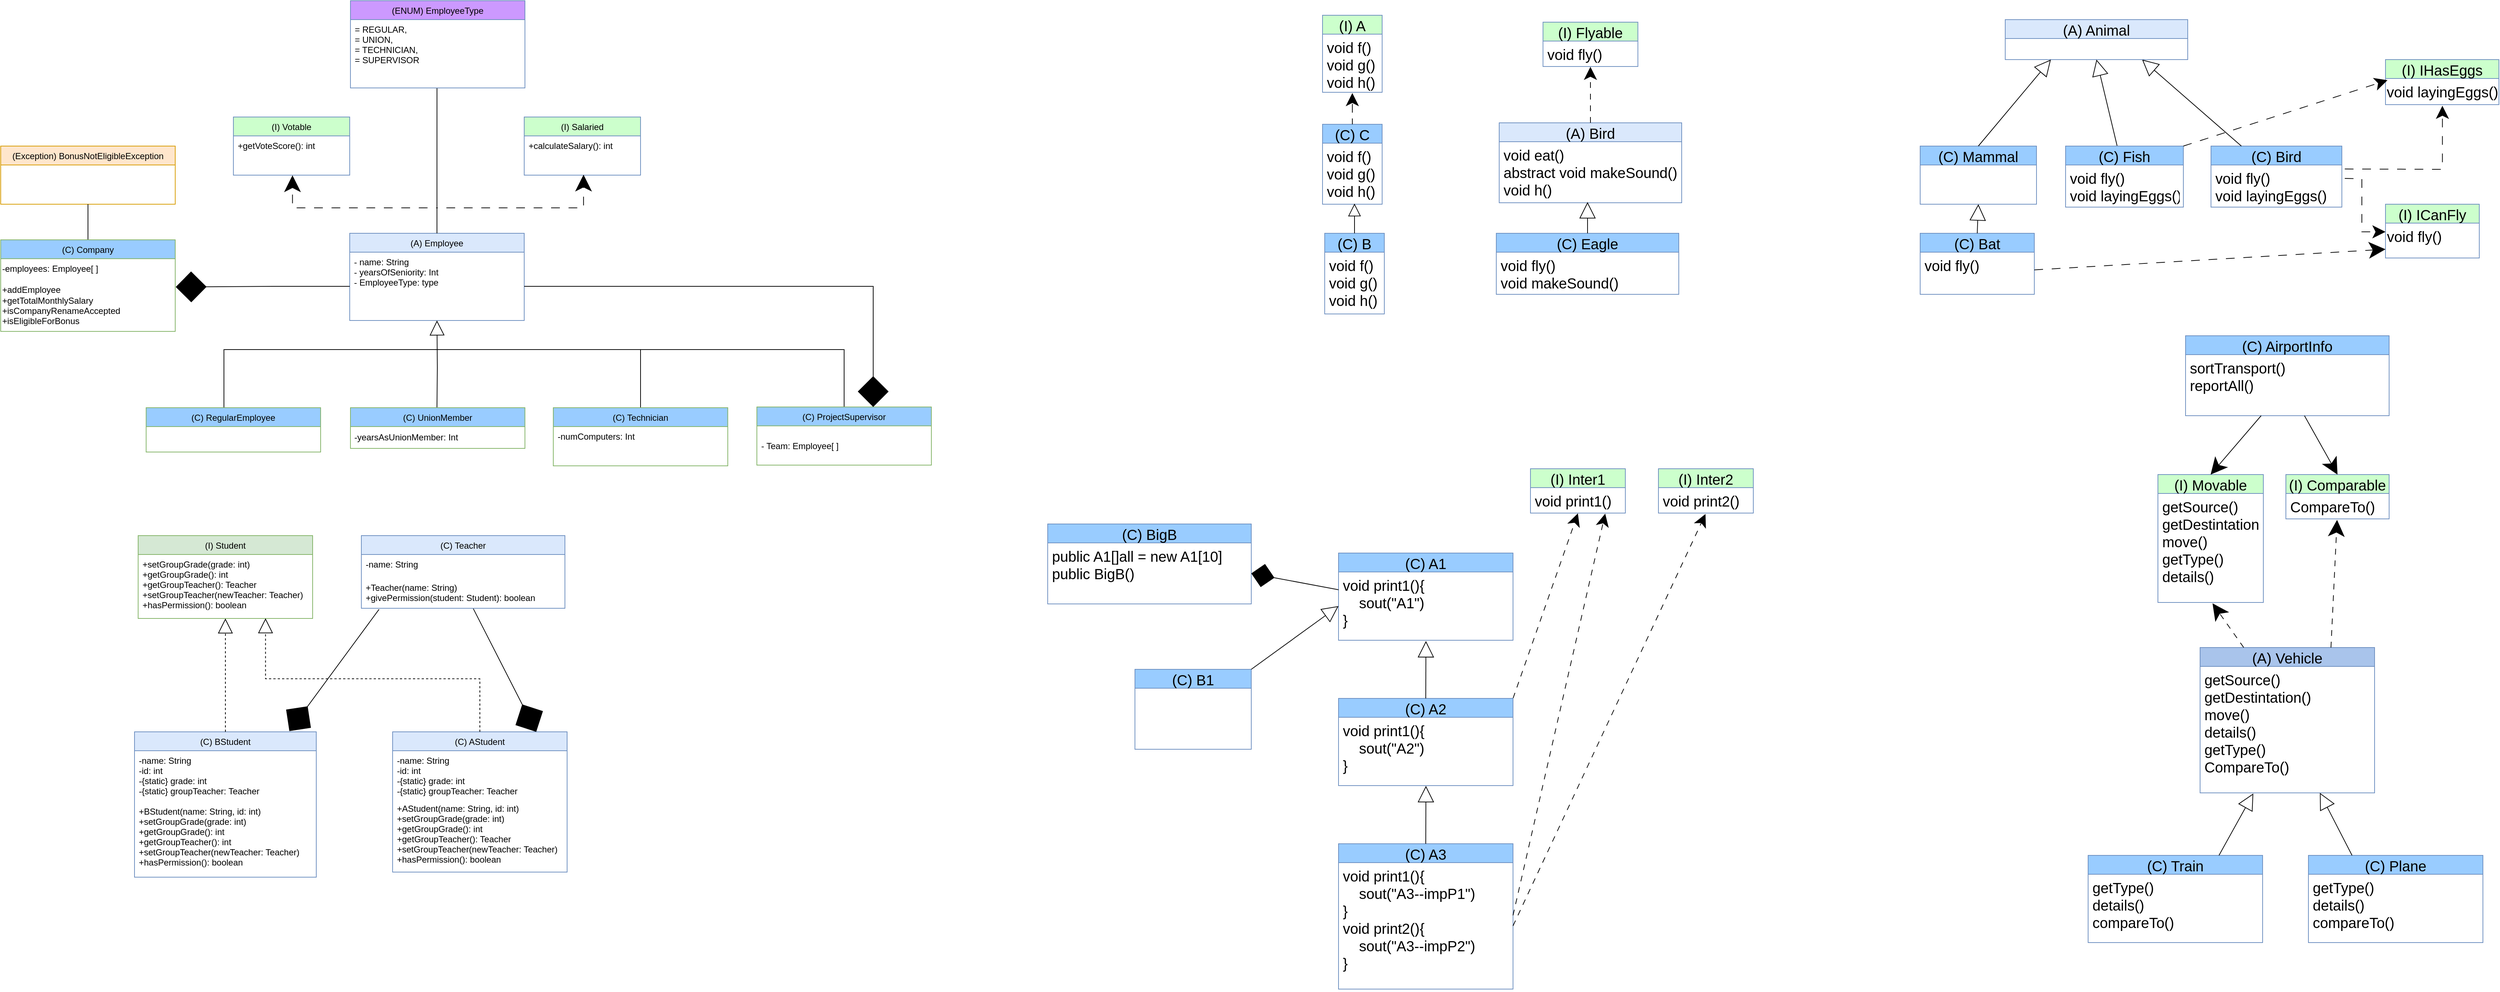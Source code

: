 <mxfile version="26.0.7">
  <diagram name="Page-1" id="h5mNpairQMjndRQDlEjY">
    <mxGraphModel dx="805" dy="883" grid="0" gridSize="10" guides="1" tooltips="1" connect="1" arrows="1" fold="1" page="0" pageScale="1" pageWidth="827" pageHeight="1169" math="0" shadow="0">
      <root>
        <mxCell id="0" />
        <mxCell id="1" parent="0" />
        <mxCell id="LXlQttP3euAjqA6qbs8Q-1" value="(A) Employee" style="swimlane;fontStyle=0;childLayout=stackLayout;horizontal=1;startSize=26;horizontalStack=0;resizeParent=1;resizeParentMax=0;resizeLast=0;collapsible=1;marginBottom=0;fillColor=#dae8fc;strokeColor=#6c8ebf;" parent="1" vertex="1">
          <mxGeometry x="1000" y="120" width="240" height="120" as="geometry">
            <mxRectangle x="230" y="140" width="160" height="26" as="alternateBounds" />
          </mxGeometry>
        </mxCell>
        <mxCell id="LXlQttP3euAjqA6qbs8Q-2" value="- name: String&#xa;- yearsOfSeniority: Int&#xa;- EmployeeType: type" style="text;strokeColor=none;fillColor=none;align=left;verticalAlign=top;spacingLeft=4;spacingRight=4;overflow=hidden;rotatable=0;points=[[0,0.5],[1,0.5]];portConstraint=eastwest;" parent="LXlQttP3euAjqA6qbs8Q-1" vertex="1">
          <mxGeometry y="26" width="240" height="94" as="geometry" />
        </mxCell>
        <mxCell id="LXlQttP3euAjqA6qbs8Q-12" style="edgeStyle=orthogonalEdgeStyle;rounded=0;orthogonalLoop=1;jettySize=auto;html=1;entryX=0.5;entryY=1;entryDx=0;entryDy=0;entryPerimeter=0;endArrow=block;endFill=0;endSize=18;" parent="1" target="LXlQttP3euAjqA6qbs8Q-2" edge="1">
          <mxGeometry relative="1" as="geometry">
            <mxPoint x="1120" y="360" as="sourcePoint" />
          </mxGeometry>
        </mxCell>
        <mxCell id="Eb036PwhEfD1nn25ARw--8" style="edgeStyle=orthogonalEdgeStyle;rounded=0;orthogonalLoop=1;jettySize=auto;html=1;exitX=0.5;exitY=0;exitDx=0;exitDy=0;endArrow=none;startFill=0;" parent="1" edge="1">
          <mxGeometry relative="1" as="geometry">
            <mxPoint x="1120" y="280" as="targetPoint" />
            <mxPoint x="827" y="360" as="sourcePoint" />
            <Array as="points">
              <mxPoint x="827" y="280" />
            </Array>
          </mxGeometry>
        </mxCell>
        <mxCell id="RTc_lFX73izQSRYrJTdz-1" style="edgeStyle=orthogonalEdgeStyle;rounded=0;orthogonalLoop=1;jettySize=auto;html=1;exitX=0.5;exitY=0;exitDx=0;exitDy=0;endArrow=none;startFill=0;" parent="1" source="Eb036PwhEfD1nn25ARw--10" edge="1">
          <mxGeometry relative="1" as="geometry">
            <mxPoint x="1400" y="280" as="targetPoint" />
            <Array as="points">
              <mxPoint x="1680" y="280" />
            </Array>
          </mxGeometry>
        </mxCell>
        <mxCell id="Eb036PwhEfD1nn25ARw--10" value="(C) ProjectSupervisor" style="swimlane;fontStyle=0;childLayout=stackLayout;horizontal=1;startSize=26;horizontalStack=0;resizeParent=1;resizeParentMax=0;resizeLast=0;collapsible=1;marginBottom=0;fillColor=#99CCFF;strokeColor=#82b366;" parent="1" vertex="1">
          <mxGeometry x="1560" y="359" width="240" height="80" as="geometry" />
        </mxCell>
        <mxCell id="Eb036PwhEfD1nn25ARw--11" value="&#xa;- Team: Employee[ ]" style="text;strokeColor=none;fillColor=none;align=left;verticalAlign=top;spacingLeft=4;spacingRight=4;overflow=hidden;rotatable=0;points=[[0,0.5],[1,0.5]];portConstraint=eastwest;" parent="Eb036PwhEfD1nn25ARw--10" vertex="1">
          <mxGeometry y="26" width="240" height="54" as="geometry" />
        </mxCell>
        <mxCell id="uUasVCdfSqrgoqEBHZgv-1" value="(I) Votable" style="swimlane;fontStyle=0;childLayout=stackLayout;horizontal=1;startSize=26;horizontalStack=0;resizeParent=1;resizeParentMax=0;resizeLast=0;collapsible=1;marginBottom=0;fillColor=#CCFFCC;strokeColor=#6c8ebf;" parent="1" vertex="1">
          <mxGeometry x="840" y="-40" width="160" height="80" as="geometry">
            <mxRectangle x="230" y="140" width="160" height="26" as="alternateBounds" />
          </mxGeometry>
        </mxCell>
        <mxCell id="uUasVCdfSqrgoqEBHZgv-2" value="+getVoteScore(): int" style="text;strokeColor=none;fillColor=none;align=left;verticalAlign=top;spacingLeft=4;spacingRight=4;overflow=hidden;rotatable=0;points=[[0,0.5],[1,0.5]];portConstraint=eastwest;" parent="uUasVCdfSqrgoqEBHZgv-1" vertex="1">
          <mxGeometry y="26" width="160" height="54" as="geometry" />
        </mxCell>
        <mxCell id="uUasVCdfSqrgoqEBHZgv-8" value="(C) RegularEmployee" style="swimlane;fontStyle=0;childLayout=stackLayout;horizontal=1;startSize=26;horizontalStack=0;resizeParent=1;resizeParentMax=0;resizeLast=0;collapsible=1;marginBottom=0;fillColor=#99CCFF;strokeColor=#82b366;" parent="1" vertex="1">
          <mxGeometry x="720" y="360" width="240" height="61" as="geometry" />
        </mxCell>
        <mxCell id="uUasVCdfSqrgoqEBHZgv-10" value="(C) UnionMember" style="swimlane;fontStyle=0;childLayout=stackLayout;horizontal=1;startSize=26;horizontalStack=0;resizeParent=1;resizeParentMax=0;resizeLast=0;collapsible=1;marginBottom=0;fillColor=#99CCFF;strokeColor=#82b366;" parent="1" vertex="1">
          <mxGeometry x="1001" y="360" width="240" height="56" as="geometry" />
        </mxCell>
        <mxCell id="uUasVCdfSqrgoqEBHZgv-30" value="&amp;nbsp;-yearsAsUnionMember: Int" style="text;html=1;align=left;verticalAlign=middle;resizable=0;points=[];autosize=1;strokeColor=none;fillColor=none;" parent="uUasVCdfSqrgoqEBHZgv-10" vertex="1">
          <mxGeometry y="26" width="240" height="30" as="geometry" />
        </mxCell>
        <mxCell id="uUasVCdfSqrgoqEBHZgv-26" style="edgeStyle=orthogonalEdgeStyle;rounded=0;orthogonalLoop=1;jettySize=auto;html=1;exitX=0.5;exitY=0;exitDx=0;exitDy=0;endArrow=none;startFill=0;" parent="1" source="uUasVCdfSqrgoqEBHZgv-13" edge="1">
          <mxGeometry relative="1" as="geometry">
            <mxPoint x="1120" y="280" as="targetPoint" />
            <Array as="points">
              <mxPoint x="1400" y="280" />
            </Array>
          </mxGeometry>
        </mxCell>
        <mxCell id="uUasVCdfSqrgoqEBHZgv-13" value="(C) Technician" style="swimlane;fontStyle=0;childLayout=stackLayout;horizontal=1;startSize=26;horizontalStack=0;resizeParent=1;resizeParentMax=0;resizeLast=0;collapsible=1;marginBottom=0;fillColor=#99CCFF;strokeColor=#82b366;" parent="1" vertex="1">
          <mxGeometry x="1280" y="360" width="240" height="80" as="geometry" />
        </mxCell>
        <mxCell id="uUasVCdfSqrgoqEBHZgv-14" value="-numComputers: Int" style="text;strokeColor=none;fillColor=none;align=left;verticalAlign=top;spacingLeft=4;spacingRight=4;overflow=hidden;rotatable=0;points=[[0,0.5],[1,0.5]];portConstraint=eastwest;" parent="uUasVCdfSqrgoqEBHZgv-13" vertex="1">
          <mxGeometry y="26" width="240" height="54" as="geometry" />
        </mxCell>
        <mxCell id="uUasVCdfSqrgoqEBHZgv-18" value="(I) Salaried" style="swimlane;fontStyle=0;childLayout=stackLayout;horizontal=1;startSize=26;horizontalStack=0;resizeParent=1;resizeParentMax=0;resizeLast=0;collapsible=1;marginBottom=0;fillColor=#CCFFCC;strokeColor=#6c8ebf;" parent="1" vertex="1">
          <mxGeometry x="1240" y="-40" width="160" height="80" as="geometry">
            <mxRectangle x="230" y="140" width="160" height="26" as="alternateBounds" />
          </mxGeometry>
        </mxCell>
        <mxCell id="uUasVCdfSqrgoqEBHZgv-19" value="+calculateSalary(): int" style="text;strokeColor=none;fillColor=none;align=left;verticalAlign=top;spacingLeft=4;spacingRight=4;overflow=hidden;rotatable=0;points=[[0,0.5],[1,0.5]];portConstraint=eastwest;labelBackgroundColor=default;" parent="uUasVCdfSqrgoqEBHZgv-18" vertex="1">
          <mxGeometry y="26" width="160" height="54" as="geometry" />
        </mxCell>
        <mxCell id="uUasVCdfSqrgoqEBHZgv-20" value="(Exception) BonusNotEligibleException" style="swimlane;fontStyle=0;childLayout=stackLayout;horizontal=1;startSize=26;horizontalStack=0;resizeParent=1;resizeParentMax=0;resizeLast=0;collapsible=1;marginBottom=0;fillColor=#ffe6cc;strokeColor=#d79b00;" parent="1" vertex="1">
          <mxGeometry x="520" width="240" height="80" as="geometry">
            <mxRectangle x="230" y="140" width="160" height="26" as="alternateBounds" />
          </mxGeometry>
        </mxCell>
        <mxCell id="uUasVCdfSqrgoqEBHZgv-28" style="edgeStyle=orthogonalEdgeStyle;rounded=0;orthogonalLoop=1;jettySize=auto;html=1;entryX=0.508;entryY=1.004;entryDx=0;entryDy=0;entryPerimeter=0;dashed=1;dashPattern=12 12;endArrow=classic;endFill=1;startSize=6;endSize=20;" parent="1" source="LXlQttP3euAjqA6qbs8Q-1" target="uUasVCdfSqrgoqEBHZgv-2" edge="1">
          <mxGeometry relative="1" as="geometry" />
        </mxCell>
        <mxCell id="uUasVCdfSqrgoqEBHZgv-29" style="edgeStyle=orthogonalEdgeStyle;rounded=0;orthogonalLoop=1;jettySize=auto;html=1;entryX=0.51;entryY=0.988;entryDx=0;entryDy=0;entryPerimeter=0;dashed=1;dashPattern=12 12;endArrow=classic;endFill=1;endSize=20;" parent="1" source="LXlQttP3euAjqA6qbs8Q-1" target="uUasVCdfSqrgoqEBHZgv-19" edge="1">
          <mxGeometry relative="1" as="geometry" />
        </mxCell>
        <mxCell id="RTc_lFX73izQSRYrJTdz-9" style="edgeStyle=orthogonalEdgeStyle;rounded=0;orthogonalLoop=1;jettySize=auto;html=1;entryX=0.5;entryY=1;entryDx=0;entryDy=0;endArrow=none;startFill=0;" parent="1" source="uUasVCdfSqrgoqEBHZgv-31" target="uUasVCdfSqrgoqEBHZgv-20" edge="1">
          <mxGeometry relative="1" as="geometry" />
        </mxCell>
        <mxCell id="uUasVCdfSqrgoqEBHZgv-31" value="(C) Company" style="swimlane;fontStyle=0;childLayout=stackLayout;horizontal=1;startSize=26;horizontalStack=0;resizeParent=1;resizeParentMax=0;resizeLast=0;collapsible=1;marginBottom=0;fillColor=#99CCFF;strokeColor=#82b366;" parent="1" vertex="1">
          <mxGeometry x="520" y="129" width="240" height="126" as="geometry" />
        </mxCell>
        <mxCell id="RTc_lFX73izQSRYrJTdz-7" value="&lt;div&gt;-employees: Employee[ ]&lt;/div&gt;&lt;div&gt;&lt;br&gt;&lt;/div&gt;+addEmployee&lt;div&gt;+getTotalMonthlySalary&lt;/div&gt;&lt;div&gt;+isCompanyRenameAccepted&lt;/div&gt;&lt;div&gt;+isEligibleForBonus&lt;/div&gt;" style="text;html=1;align=left;verticalAlign=middle;resizable=0;points=[];autosize=1;strokeColor=none;fillColor=none;" parent="uUasVCdfSqrgoqEBHZgv-31" vertex="1">
          <mxGeometry y="26" width="240" height="100" as="geometry" />
        </mxCell>
        <mxCell id="RTc_lFX73izQSRYrJTdz-8" style="edgeStyle=orthogonalEdgeStyle;rounded=0;orthogonalLoop=1;jettySize=auto;html=1;entryX=0.496;entryY=1;entryDx=0;entryDy=0;entryPerimeter=0;endArrow=none;startFill=0;" parent="1" source="LXlQttP3euAjqA6qbs8Q-1" edge="1">
          <mxGeometry relative="1" as="geometry">
            <mxPoint x="1120.04" y="-80" as="targetPoint" />
          </mxGeometry>
        </mxCell>
        <mxCell id="RTc_lFX73izQSRYrJTdz-11" value="(ENUM) EmployeeType" style="swimlane;fontStyle=0;childLayout=stackLayout;horizontal=1;startSize=26;horizontalStack=0;resizeParent=1;resizeParentMax=0;resizeLast=0;collapsible=1;marginBottom=0;fillColor=#CC99FF;strokeColor=#6c8ebf;" parent="1" vertex="1">
          <mxGeometry x="1001" y="-200" width="240" height="120" as="geometry">
            <mxRectangle x="230" y="140" width="160" height="26" as="alternateBounds" />
          </mxGeometry>
        </mxCell>
        <mxCell id="RTc_lFX73izQSRYrJTdz-12" value="= REGULAR, &#xa;= UNION, &#xa;= TECHNICIAN,&#xa;= SUPERVISOR" style="text;strokeColor=none;fillColor=none;align=left;verticalAlign=top;spacingLeft=4;spacingRight=4;overflow=hidden;rotatable=0;points=[[0,0.5],[1,0.5]];portConstraint=eastwest;" parent="RTc_lFX73izQSRYrJTdz-11" vertex="1">
          <mxGeometry y="26" width="240" height="94" as="geometry" />
        </mxCell>
        <mxCell id="phAX-SJPCVNB1UN9vK63-1" style="edgeStyle=orthogonalEdgeStyle;rounded=0;orthogonalLoop=1;jettySize=auto;html=1;entryX=1.003;entryY=0.389;entryDx=0;entryDy=0;endArrow=diamond;endFill=1;endSize=40;exitX=0;exitY=0.5;exitDx=0;exitDy=0;entryPerimeter=0;" parent="1" source="LXlQttP3euAjqA6qbs8Q-2" target="RTc_lFX73izQSRYrJTdz-7" edge="1">
          <mxGeometry relative="1" as="geometry">
            <mxPoint x="561" y="192.57" as="sourcePoint" />
            <mxPoint x="801" y="192.57" as="targetPoint" />
          </mxGeometry>
        </mxCell>
        <mxCell id="phAX-SJPCVNB1UN9vK63-4" style="edgeStyle=orthogonalEdgeStyle;rounded=0;orthogonalLoop=1;jettySize=auto;html=1;entryX=1;entryY=0.5;entryDx=0;entryDy=0;endArrow=none;endFill=1;strokeWidth=1;endSize=40;startFill=1;startArrow=diamond;startSize=40;" parent="1" edge="1">
          <mxGeometry relative="1" as="geometry">
            <Array as="points">
              <mxPoint x="1720" y="193" />
            </Array>
            <mxPoint x="1720" y="359" as="sourcePoint" />
            <mxPoint x="1240" y="193" as="targetPoint" />
          </mxGeometry>
        </mxCell>
        <mxCell id="phAX-SJPCVNB1UN9vK63-7" value="(I) A" style="swimlane;fontStyle=0;childLayout=stackLayout;horizontal=1;startSize=26;horizontalStack=0;resizeParent=1;resizeParentMax=0;resizeLast=0;collapsible=1;marginBottom=0;fillColor=#CCFFCC;strokeColor=#6c8ebf;fontSize=20;" parent="1" vertex="1">
          <mxGeometry x="2338" y="-180" width="82" height="106" as="geometry">
            <mxRectangle x="230" y="140" width="160" height="26" as="alternateBounds" />
          </mxGeometry>
        </mxCell>
        <mxCell id="phAX-SJPCVNB1UN9vK63-8" value="void f()&#xa;void g()&#xa;void h()" style="text;strokeColor=none;fillColor=none;align=left;verticalAlign=top;spacingLeft=4;spacingRight=4;overflow=hidden;rotatable=0;points=[[0,0.5],[1,0.5]];portConstraint=eastwest;fontSize=20;" parent="phAX-SJPCVNB1UN9vK63-7" vertex="1">
          <mxGeometry y="26" width="82" height="80" as="geometry" />
        </mxCell>
        <mxCell id="phAX-SJPCVNB1UN9vK63-9" value="(C) C" style="swimlane;fontStyle=0;childLayout=stackLayout;horizontal=1;startSize=26;horizontalStack=0;resizeParent=1;resizeParentMax=0;resizeLast=0;collapsible=1;marginBottom=0;fillColor=#99CCFF;strokeColor=#6c8ebf;fontSize=20;" parent="1" vertex="1">
          <mxGeometry x="2338" y="-30" width="82" height="110" as="geometry">
            <mxRectangle x="230" y="140" width="160" height="26" as="alternateBounds" />
          </mxGeometry>
        </mxCell>
        <mxCell id="phAX-SJPCVNB1UN9vK63-10" value="void f()&#xa;void g()&#xa;void h()" style="text;strokeColor=none;fillColor=none;align=left;verticalAlign=top;spacingLeft=4;spacingRight=4;overflow=hidden;rotatable=0;points=[[0,0.5],[1,0.5]];portConstraint=eastwest;fontSize=20;" parent="phAX-SJPCVNB1UN9vK63-9" vertex="1">
          <mxGeometry y="26" width="82" height="84" as="geometry" />
        </mxCell>
        <mxCell id="phAX-SJPCVNB1UN9vK63-11" value="(C) B" style="swimlane;fontStyle=0;childLayout=stackLayout;horizontal=1;startSize=26;horizontalStack=0;resizeParent=1;resizeParentMax=0;resizeLast=0;collapsible=1;marginBottom=0;fillColor=#99CCFF;strokeColor=#6c8ebf;fontSize=20;" parent="1" vertex="1">
          <mxGeometry x="2341" y="120" width="82" height="111" as="geometry">
            <mxRectangle x="230" y="140" width="160" height="26" as="alternateBounds" />
          </mxGeometry>
        </mxCell>
        <mxCell id="phAX-SJPCVNB1UN9vK63-12" value="void f()&#xa;void g()&#xa;void h()" style="text;strokeColor=none;fillColor=none;align=left;verticalAlign=top;spacingLeft=4;spacingRight=4;overflow=hidden;rotatable=0;points=[[0,0.5],[1,0.5]];portConstraint=eastwest;fontSize=20;" parent="phAX-SJPCVNB1UN9vK63-11" vertex="1">
          <mxGeometry y="26" width="82" height="85" as="geometry" />
        </mxCell>
        <mxCell id="phAX-SJPCVNB1UN9vK63-13" style="edgeStyle=orthogonalEdgeStyle;rounded=0;orthogonalLoop=1;jettySize=auto;html=1;entryX=0.5;entryY=1.012;entryDx=0;entryDy=0;entryPerimeter=0;dashed=1;dashPattern=8 8;endSize=15;" parent="1" source="phAX-SJPCVNB1UN9vK63-9" target="phAX-SJPCVNB1UN9vK63-8" edge="1">
          <mxGeometry relative="1" as="geometry" />
        </mxCell>
        <mxCell id="phAX-SJPCVNB1UN9vK63-14" style="edgeStyle=orthogonalEdgeStyle;rounded=0;orthogonalLoop=1;jettySize=auto;html=1;entryX=0.536;entryY=0.989;entryDx=0;entryDy=0;entryPerimeter=0;endArrow=block;endFill=0;endSize=15;" parent="1" source="phAX-SJPCVNB1UN9vK63-11" target="phAX-SJPCVNB1UN9vK63-10" edge="1">
          <mxGeometry relative="1" as="geometry" />
        </mxCell>
        <mxCell id="phAX-SJPCVNB1UN9vK63-16" value="(I) Flyable" style="swimlane;fontStyle=0;childLayout=stackLayout;horizontal=1;startSize=26;horizontalStack=0;resizeParent=1;resizeParentMax=0;resizeLast=0;collapsible=1;marginBottom=0;fillColor=#CCFFCC;strokeColor=#6c8ebf;fontSize=20;" parent="1" vertex="1">
          <mxGeometry x="2641.25" y="-170.5" width="130.5" height="61" as="geometry">
            <mxRectangle x="2661.5" y="-170.5" width="160" height="26" as="alternateBounds" />
          </mxGeometry>
        </mxCell>
        <mxCell id="phAX-SJPCVNB1UN9vK63-17" value="void fly()" style="text;strokeColor=none;fillColor=none;align=left;verticalAlign=top;spacingLeft=4;spacingRight=4;overflow=hidden;rotatable=0;points=[[0,0.5],[1,0.5]];portConstraint=eastwest;fontSize=20;" parent="phAX-SJPCVNB1UN9vK63-16" vertex="1">
          <mxGeometry y="26" width="130.5" height="35" as="geometry" />
        </mxCell>
        <mxCell id="phAX-SJPCVNB1UN9vK63-18" value="(A) Bird" style="swimlane;fontStyle=0;childLayout=stackLayout;horizontal=1;startSize=26;horizontalStack=0;resizeParent=1;resizeParentMax=0;resizeLast=0;collapsible=1;marginBottom=0;fillColor=#dae8fc;strokeColor=#6c8ebf;fontSize=20;" parent="1" vertex="1">
          <mxGeometry x="2581" y="-32" width="251" height="110" as="geometry">
            <mxRectangle x="230" y="140" width="160" height="26" as="alternateBounds" />
          </mxGeometry>
        </mxCell>
        <mxCell id="phAX-SJPCVNB1UN9vK63-19" value="void eat()&#xa;abstract void makeSound() &#xa;void h()" style="text;strokeColor=none;fillColor=none;align=left;verticalAlign=top;spacingLeft=4;spacingRight=4;overflow=hidden;rotatable=0;points=[[0,0.5],[1,0.5]];portConstraint=eastwest;fontSize=20;" parent="phAX-SJPCVNB1UN9vK63-18" vertex="1">
          <mxGeometry y="26" width="251" height="84" as="geometry" />
        </mxCell>
        <mxCell id="phAX-SJPCVNB1UN9vK63-22" style="edgeStyle=orthogonalEdgeStyle;rounded=0;orthogonalLoop=1;jettySize=auto;html=1;entryX=0.5;entryY=1.012;entryDx=0;entryDy=0;entryPerimeter=0;dashed=1;dashPattern=8 8;endSize=15;" parent="1" source="phAX-SJPCVNB1UN9vK63-18" target="phAX-SJPCVNB1UN9vK63-17" edge="1">
          <mxGeometry relative="1" as="geometry" />
        </mxCell>
        <mxCell id="phAX-SJPCVNB1UN9vK63-24" value="(C) Eagle" style="swimlane;fontStyle=0;childLayout=stackLayout;horizontal=1;startSize=26;horizontalStack=0;resizeParent=1;resizeParentMax=0;resizeLast=0;collapsible=1;marginBottom=0;fillColor=#99CCFF;strokeColor=#6c8ebf;fontSize=20;" parent="1" vertex="1">
          <mxGeometry x="2577" y="120" width="251" height="84" as="geometry">
            <mxRectangle x="230" y="140" width="160" height="26" as="alternateBounds" />
          </mxGeometry>
        </mxCell>
        <mxCell id="phAX-SJPCVNB1UN9vK63-25" value="void fly()&#xa;void makeSound() " style="text;strokeColor=none;fillColor=none;align=left;verticalAlign=top;spacingLeft=4;spacingRight=4;overflow=hidden;rotatable=0;points=[[0,0.5],[1,0.5]];portConstraint=eastwest;fontSize=20;fontStyle=0" parent="phAX-SJPCVNB1UN9vK63-24" vertex="1">
          <mxGeometry y="26" width="251" height="58" as="geometry" />
        </mxCell>
        <mxCell id="phAX-SJPCVNB1UN9vK63-26" style="edgeStyle=orthogonalEdgeStyle;rounded=0;orthogonalLoop=1;jettySize=auto;html=1;entryX=0.484;entryY=0.988;entryDx=0;entryDy=0;entryPerimeter=0;endSize=20;endArrow=block;endFill=0;" parent="1" source="phAX-SJPCVNB1UN9vK63-24" target="phAX-SJPCVNB1UN9vK63-19" edge="1">
          <mxGeometry relative="1" as="geometry" />
        </mxCell>
        <mxCell id="phAX-SJPCVNB1UN9vK63-31" style="edgeStyle=orthogonalEdgeStyle;rounded=0;orthogonalLoop=1;jettySize=auto;html=1;entryX=0.502;entryY=1.043;entryDx=0;entryDy=0;dashed=1;dashPattern=12 12;endSize=15;entryPerimeter=0;" parent="1" target="phAX-SJPCVNB1UN9vK63-48" edge="1">
          <mxGeometry relative="1" as="geometry">
            <mxPoint x="3744" y="31.524" as="sourcePoint" />
            <mxPoint x="3618.5" y="-100.58" as="targetPoint" />
          </mxGeometry>
        </mxCell>
        <mxCell id="phAX-SJPCVNB1UN9vK63-32" value="(C) Bird" style="swimlane;fontStyle=0;childLayout=stackLayout;horizontal=1;startSize=26;horizontalStack=0;resizeParent=1;resizeParentMax=0;resizeLast=0;collapsible=1;marginBottom=0;fillColor=#99CCFF;strokeColor=#6c8ebf;fontSize=20;" parent="1" vertex="1">
          <mxGeometry x="3560" width="180" height="84" as="geometry">
            <mxRectangle x="230" y="140" width="160" height="26" as="alternateBounds" />
          </mxGeometry>
        </mxCell>
        <mxCell id="phAX-SJPCVNB1UN9vK63-33" value="void fly()&#xa;void layingEggs() " style="text;strokeColor=none;fillColor=none;align=left;verticalAlign=top;spacingLeft=4;spacingRight=4;overflow=hidden;rotatable=0;points=[[0,0.5],[1,0.5]];portConstraint=eastwest;fontSize=20;fontStyle=0" parent="phAX-SJPCVNB1UN9vK63-32" vertex="1">
          <mxGeometry y="26" width="180" height="58" as="geometry" />
        </mxCell>
        <mxCell id="phAX-SJPCVNB1UN9vK63-34" style="rounded=0;orthogonalLoop=1;jettySize=auto;html=1;endSize=20;endArrow=block;endFill=0;entryX=0.75;entryY=1;entryDx=0;entryDy=0;" parent="1" source="phAX-SJPCVNB1UN9vK63-32" target="phAX-SJPCVNB1UN9vK63-39" edge="1">
          <mxGeometry relative="1" as="geometry">
            <mxPoint x="3400" y="-120" as="targetPoint" />
          </mxGeometry>
        </mxCell>
        <mxCell id="phAX-SJPCVNB1UN9vK63-35" value="(I) IHasEggs" style="swimlane;fontStyle=0;childLayout=stackLayout;horizontal=1;startSize=26;horizontalStack=0;resizeParent=1;resizeParentMax=0;resizeLast=0;collapsible=1;marginBottom=0;fillColor=#CCFFCC;strokeColor=#6c8ebf;fontSize=20;" parent="1" vertex="1">
          <mxGeometry x="3800" y="-119" width="156" height="62" as="geometry">
            <mxRectangle x="2661.5" y="-170.5" width="160" height="26" as="alternateBounds" />
          </mxGeometry>
        </mxCell>
        <mxCell id="phAX-SJPCVNB1UN9vK63-48" value="&lt;font style=&quot;font-size: 20px;&quot;&gt;void layingEggs()&lt;/font&gt;" style="text;html=1;align=center;verticalAlign=middle;resizable=0;points=[];autosize=1;strokeColor=none;fillColor=none;" parent="phAX-SJPCVNB1UN9vK63-35" vertex="1">
          <mxGeometry y="26" width="156" height="36" as="geometry" />
        </mxCell>
        <mxCell id="phAX-SJPCVNB1UN9vK63-36" value="(I) ICanFly" style="swimlane;fontStyle=0;childLayout=stackLayout;horizontal=1;startSize=26;horizontalStack=0;resizeParent=1;resizeParentMax=0;resizeLast=0;collapsible=1;marginBottom=0;fillColor=#CCFFCC;strokeColor=#6c8ebf;fontSize=20;" parent="1" vertex="1">
          <mxGeometry x="3800" y="80" width="129" height="74" as="geometry">
            <mxRectangle x="2661.5" y="-170.5" width="160" height="26" as="alternateBounds" />
          </mxGeometry>
        </mxCell>
        <mxCell id="phAX-SJPCVNB1UN9vK63-46" value="&lt;span style=&quot;font-size: 20px; text-wrap: nowrap;&quot;&gt;void fly()&lt;/span&gt;" style="text;whiteSpace=wrap;html=1;" parent="phAX-SJPCVNB1UN9vK63-36" vertex="1">
          <mxGeometry y="26" width="129" height="48" as="geometry" />
        </mxCell>
        <mxCell id="phAX-SJPCVNB1UN9vK63-39" value="(A) Animal" style="swimlane;fontStyle=0;childLayout=stackLayout;horizontal=1;startSize=26;horizontalStack=0;resizeParent=1;resizeParentMax=0;resizeLast=0;collapsible=1;marginBottom=0;fillColor=#dae8fc;strokeColor=#6c8ebf;fontSize=20;" parent="1" vertex="1">
          <mxGeometry x="3277" y="-174" width="251" height="55" as="geometry">
            <mxRectangle x="230" y="140" width="160" height="26" as="alternateBounds" />
          </mxGeometry>
        </mxCell>
        <mxCell id="phAX-SJPCVNB1UN9vK63-47" style="edgeStyle=orthogonalEdgeStyle;rounded=0;orthogonalLoop=1;jettySize=auto;html=1;entryX=0;entryY=0.25;entryDx=0;entryDy=0;dashed=1;dashPattern=12 12;endSize=15;" parent="1" target="phAX-SJPCVNB1UN9vK63-46" edge="1">
          <mxGeometry relative="1" as="geometry">
            <mxPoint x="3744" y="44.476" as="sourcePoint" />
          </mxGeometry>
        </mxCell>
        <mxCell id="phAX-SJPCVNB1UN9vK63-54" style="rounded=0;orthogonalLoop=1;jettySize=auto;html=1;entryX=0.5;entryY=1;entryDx=0;entryDy=0;endSize=20;endArrow=block;endFill=0;" parent="1" source="phAX-SJPCVNB1UN9vK63-49" target="phAX-SJPCVNB1UN9vK63-39" edge="1">
          <mxGeometry relative="1" as="geometry" />
        </mxCell>
        <mxCell id="phAX-SJPCVNB1UN9vK63-49" value="(C) Fish" style="swimlane;fontStyle=0;childLayout=stackLayout;horizontal=1;startSize=26;horizontalStack=0;resizeParent=1;resizeParentMax=0;resizeLast=0;collapsible=1;marginBottom=0;fillColor=#99CCFF;strokeColor=#6c8ebf;fontSize=20;" parent="1" vertex="1">
          <mxGeometry x="3360" width="162" height="84" as="geometry">
            <mxRectangle x="230" y="140" width="160" height="26" as="alternateBounds" />
          </mxGeometry>
        </mxCell>
        <mxCell id="phAX-SJPCVNB1UN9vK63-50" value="void fly()&#xa;void layingEggs() " style="text;strokeColor=none;fillColor=none;align=left;verticalAlign=top;spacingLeft=4;spacingRight=4;overflow=hidden;rotatable=0;points=[[0,0.5],[1,0.5]];portConstraint=eastwest;fontSize=20;fontStyle=0" parent="phAX-SJPCVNB1UN9vK63-49" vertex="1">
          <mxGeometry y="26" width="162" height="58" as="geometry" />
        </mxCell>
        <mxCell id="phAX-SJPCVNB1UN9vK63-53" style="rounded=0;orthogonalLoop=1;jettySize=auto;html=1;entryX=0.018;entryY=0.065;entryDx=0;entryDy=0;entryPerimeter=0;exitX=1;exitY=0;exitDx=0;exitDy=0;dashed=1;dashPattern=12 12;endSize=15;" parent="1" source="phAX-SJPCVNB1UN9vK63-49" target="phAX-SJPCVNB1UN9vK63-48" edge="1">
          <mxGeometry relative="1" as="geometry" />
        </mxCell>
        <mxCell id="phAX-SJPCVNB1UN9vK63-55" value="(C) Mammal" style="swimlane;fontStyle=0;childLayout=stackLayout;horizontal=1;startSize=26;horizontalStack=0;resizeParent=1;resizeParentMax=0;resizeLast=0;collapsible=1;marginBottom=0;fillColor=#99CCFF;strokeColor=#6c8ebf;fontSize=20;" parent="1" vertex="1">
          <mxGeometry x="3160" width="160" height="80" as="geometry">
            <mxRectangle x="230" y="140" width="160" height="26" as="alternateBounds" />
          </mxGeometry>
        </mxCell>
        <mxCell id="phAX-SJPCVNB1UN9vK63-57" style="rounded=0;orthogonalLoop=1;jettySize=auto;html=1;entryX=0.25;entryY=1;entryDx=0;entryDy=0;endSize=20;endArrow=block;endFill=0;exitX=0.5;exitY=0;exitDx=0;exitDy=0;" parent="1" source="phAX-SJPCVNB1UN9vK63-55" target="phAX-SJPCVNB1UN9vK63-39" edge="1">
          <mxGeometry relative="1" as="geometry">
            <mxPoint x="3441" y="10" as="sourcePoint" />
            <mxPoint x="3413" y="-109" as="targetPoint" />
          </mxGeometry>
        </mxCell>
        <mxCell id="phAX-SJPCVNB1UN9vK63-59" value="(C) Bat" style="swimlane;fontStyle=0;childLayout=stackLayout;horizontal=1;startSize=26;horizontalStack=0;resizeParent=1;resizeParentMax=0;resizeLast=0;collapsible=1;marginBottom=0;fillColor=#99CCFF;strokeColor=#6c8ebf;fontSize=20;" parent="1" vertex="1">
          <mxGeometry x="3160" y="120" width="157" height="84" as="geometry">
            <mxRectangle x="230" y="140" width="160" height="26" as="alternateBounds" />
          </mxGeometry>
        </mxCell>
        <mxCell id="phAX-SJPCVNB1UN9vK63-60" value="void fly()" style="text;strokeColor=none;fillColor=none;align=left;verticalAlign=top;spacingLeft=4;spacingRight=4;overflow=hidden;rotatable=0;points=[[0,0.5],[1,0.5]];portConstraint=eastwest;fontSize=20;fontStyle=0" parent="phAX-SJPCVNB1UN9vK63-59" vertex="1">
          <mxGeometry y="26" width="157" height="58" as="geometry" />
        </mxCell>
        <mxCell id="phAX-SJPCVNB1UN9vK63-61" style="rounded=0;orthogonalLoop=1;jettySize=auto;html=1;entryX=0;entryY=0.75;entryDx=0;entryDy=0;strokeWidth=1;endSize=20;dashed=1;dashPattern=12 12;" parent="1" source="phAX-SJPCVNB1UN9vK63-60" target="phAX-SJPCVNB1UN9vK63-46" edge="1">
          <mxGeometry relative="1" as="geometry" />
        </mxCell>
        <mxCell id="phAX-SJPCVNB1UN9vK63-62" style="rounded=0;orthogonalLoop=1;jettySize=auto;html=1;entryX=0.5;entryY=1;entryDx=0;entryDy=0;endSize=20;endArrow=block;endFill=0;exitX=0.5;exitY=0;exitDx=0;exitDy=0;" parent="1" source="phAX-SJPCVNB1UN9vK63-59" target="phAX-SJPCVNB1UN9vK63-55" edge="1">
          <mxGeometry relative="1" as="geometry">
            <mxPoint x="3250" y="10" as="sourcePoint" />
            <mxPoint x="3350" y="-109" as="targetPoint" />
          </mxGeometry>
        </mxCell>
        <mxCell id="RgyQ7bw5E1Q6C9sNxQ8w-1" value="(I) Student" style="swimlane;fontStyle=0;childLayout=stackLayout;horizontal=1;startSize=26;horizontalStack=0;resizeParent=1;resizeParentMax=0;resizeLast=0;collapsible=1;marginBottom=0;fillColor=#d5e8d4;strokeColor=#82b366;" parent="1" vertex="1">
          <mxGeometry x="709" y="536" width="240" height="114" as="geometry">
            <mxRectangle x="230" y="140" width="160" height="26" as="alternateBounds" />
          </mxGeometry>
        </mxCell>
        <mxCell id="RgyQ7bw5E1Q6C9sNxQ8w-2" value="+setGroupGrade(grade: int)&#xa;+getGroupGrade(): int&#xa;+getGroupTeacher(): Teacher&#xa;+setGroupTeacher(newTeacher: Teacher)&#xa;+hasPermission(): boolean" style="text;strokeColor=none;fillColor=none;align=left;verticalAlign=top;spacingLeft=4;spacingRight=4;overflow=hidden;rotatable=0;points=[[0,0.5],[1,0.5]];portConstraint=eastwest;" parent="RgyQ7bw5E1Q6C9sNxQ8w-1" vertex="1">
          <mxGeometry y="26" width="240" height="88" as="geometry" />
        </mxCell>
        <mxCell id="RgyQ7bw5E1Q6C9sNxQ8w-3" value="(C) AStudent" style="swimlane;fontStyle=0;childLayout=stackLayout;horizontal=1;startSize=26;horizontalStack=0;resizeParent=1;resizeParentMax=0;resizeLast=0;collapsible=1;marginBottom=0;fillColor=#dae8fc;strokeColor=#6c8ebf;" parent="1" vertex="1">
          <mxGeometry x="1059" y="806" width="240" height="193" as="geometry" />
        </mxCell>
        <mxCell id="RgyQ7bw5E1Q6C9sNxQ8w-4" value="-name: String&#xa;-id: int&#xa;-{static} grade: int&#xa;-{static} groupTeacher: Teacher" style="text;strokeColor=none;fillColor=none;align=left;verticalAlign=top;spacingLeft=4;spacingRight=4;overflow=hidden;rotatable=0;points=[[0,0.5],[1,0.5]];portConstraint=eastwest;" parent="RgyQ7bw5E1Q6C9sNxQ8w-3" vertex="1">
          <mxGeometry y="26" width="240" height="66" as="geometry" />
        </mxCell>
        <mxCell id="RgyQ7bw5E1Q6C9sNxQ8w-5" value="+AStudent(name: String, id: int)&#xa;+setGroupGrade(grade: int)&#xa;+getGroupGrade(): int&#xa;+getGroupTeacher(): Teacher&#xa;+setGroupTeacher(newTeacher: Teacher)&#xa;+hasPermission(): boolean" style="text;strokeColor=none;fillColor=none;align=left;verticalAlign=top;spacingLeft=4;spacingRight=4;overflow=hidden;rotatable=0;points=[[0,0.5],[1,0.5]];portConstraint=eastwest;" parent="RgyQ7bw5E1Q6C9sNxQ8w-3" vertex="1">
          <mxGeometry y="92" width="240" height="101" as="geometry" />
        </mxCell>
        <mxCell id="RgyQ7bw5E1Q6C9sNxQ8w-6" value="(C) BStudent" style="swimlane;fontStyle=0;childLayout=stackLayout;horizontal=1;startSize=26;horizontalStack=0;resizeParent=1;resizeParentMax=0;resizeLast=0;collapsible=1;marginBottom=0;fillColor=#dae8fc;strokeColor=#6c8ebf;" parent="1" vertex="1">
          <mxGeometry x="704" y="806" width="250" height="200" as="geometry" />
        </mxCell>
        <mxCell id="RgyQ7bw5E1Q6C9sNxQ8w-7" value="-name: String&#xa;-id: int&#xa;-{static} grade: int&#xa;-{static} groupTeacher: Teacher" style="text;strokeColor=none;fillColor=none;align=left;verticalAlign=top;spacingLeft=4;spacingRight=4;overflow=hidden;rotatable=0;points=[[0,0.5],[1,0.5]];portConstraint=eastwest;" parent="RgyQ7bw5E1Q6C9sNxQ8w-6" vertex="1">
          <mxGeometry y="26" width="250" height="70" as="geometry" />
        </mxCell>
        <mxCell id="RgyQ7bw5E1Q6C9sNxQ8w-8" value="+BStudent(name: String, id: int)&#xa;+setGroupGrade(grade: int)&#xa;+getGroupGrade(): int&#xa;+getGroupTeacher(): int&#xa;+setGroupTeacher(newTeacher: Teacher)&#xa;+hasPermission(): boolean" style="text;strokeColor=none;fillColor=none;align=left;verticalAlign=top;spacingLeft=4;spacingRight=4;overflow=hidden;rotatable=0;points=[[0,0.5],[1,0.5]];portConstraint=eastwest;" parent="RgyQ7bw5E1Q6C9sNxQ8w-6" vertex="1">
          <mxGeometry y="96" width="250" height="104" as="geometry" />
        </mxCell>
        <mxCell id="RgyQ7bw5E1Q6C9sNxQ8w-9" value="(C) Teacher" style="swimlane;fontStyle=0;childLayout=stackLayout;horizontal=1;startSize=26;horizontalStack=0;resizeParent=1;resizeParentMax=0;resizeLast=0;collapsible=1;marginBottom=0;fillColor=#dae8fc;strokeColor=#6c8ebf;" parent="1" vertex="1">
          <mxGeometry x="1016" y="536" width="280" height="100" as="geometry" />
        </mxCell>
        <mxCell id="RgyQ7bw5E1Q6C9sNxQ8w-10" value="-name: String" style="text;strokeColor=none;fillColor=none;align=left;verticalAlign=top;spacingLeft=4;spacingRight=4;overflow=hidden;rotatable=0;points=[[0,0.5],[1,0.5]];portConstraint=eastwest;" parent="RgyQ7bw5E1Q6C9sNxQ8w-9" vertex="1">
          <mxGeometry y="26" width="280" height="32" as="geometry" />
        </mxCell>
        <mxCell id="RgyQ7bw5E1Q6C9sNxQ8w-11" value="+Teacher(name: String)&#xa;+givePermission(student: Student): boolean" style="text;strokeColor=none;fillColor=none;align=left;verticalAlign=top;spacingLeft=4;spacingRight=4;overflow=hidden;rotatable=0;points=[[0,0.5],[1,0.5]];portConstraint=eastwest;" parent="RgyQ7bw5E1Q6C9sNxQ8w-9" vertex="1">
          <mxGeometry y="58" width="280" height="42" as="geometry" />
        </mxCell>
        <mxCell id="RgyQ7bw5E1Q6C9sNxQ8w-12" style="edgeStyle=orthogonalEdgeStyle;rounded=0;orthogonalLoop=1;jettySize=auto;html=1;entryX=0.5;entryY=1;entryDx=0;entryDy=0;entryPerimeter=0;dashed=1;endArrow=block;endFill=0;endSize=18;" parent="1" source="RgyQ7bw5E1Q6C9sNxQ8w-6" target="RgyQ7bw5E1Q6C9sNxQ8w-2" edge="1">
          <mxGeometry relative="1" as="geometry" />
        </mxCell>
        <mxCell id="RgyQ7bw5E1Q6C9sNxQ8w-13" style="edgeStyle=orthogonalEdgeStyle;rounded=0;orthogonalLoop=1;jettySize=auto;html=1;entryX=0.73;entryY=0.997;entryDx=0;entryDy=0;entryPerimeter=0;dashed=1;endArrow=block;endFill=0;endSize=18;" parent="1" source="RgyQ7bw5E1Q6C9sNxQ8w-3" target="RgyQ7bw5E1Q6C9sNxQ8w-2" edge="1">
          <mxGeometry relative="1" as="geometry" />
        </mxCell>
        <mxCell id="RgyQ7bw5E1Q6C9sNxQ8w-14" value="" style="endArrow=diamond;html=1;rounded=0;exitX=0.087;exitY=1.034;exitDx=0;exitDy=0;exitPerimeter=0;endFill=1;strokeWidth=1;endSize=40;" parent="1" source="RgyQ7bw5E1Q6C9sNxQ8w-11" edge="1">
          <mxGeometry width="50" height="50" relative="1" as="geometry">
            <mxPoint x="1039" y="596" as="sourcePoint" />
            <mxPoint x="917" y="805" as="targetPoint" />
          </mxGeometry>
        </mxCell>
        <mxCell id="RgyQ7bw5E1Q6C9sNxQ8w-15" value="" style="endArrow=diamond;html=1;rounded=0;exitX=0.55;exitY=1.013;exitDx=0;exitDy=0;exitPerimeter=0;endFill=1;strokeWidth=1;endSize=40;entryX=0.823;entryY=0;entryDx=0;entryDy=0;entryPerimeter=0;" parent="1" source="RgyQ7bw5E1Q6C9sNxQ8w-11" target="RgyQ7bw5E1Q6C9sNxQ8w-3" edge="1">
          <mxGeometry width="50" height="50" relative="1" as="geometry">
            <mxPoint x="1073" y="667" as="sourcePoint" />
            <mxPoint x="927" y="815" as="targetPoint" />
          </mxGeometry>
        </mxCell>
        <mxCell id="RgyQ7bw5E1Q6C9sNxQ8w-16" value="(I) Inter1" style="swimlane;fontStyle=0;childLayout=stackLayout;horizontal=1;startSize=26;horizontalStack=0;resizeParent=1;resizeParentMax=0;resizeLast=0;collapsible=1;marginBottom=0;fillColor=#CCFFCC;strokeColor=#6c8ebf;fontSize=20;" parent="1" vertex="1">
          <mxGeometry x="2624" y="444" width="130.5" height="61" as="geometry">
            <mxRectangle x="2661.5" y="-170.5" width="160" height="26" as="alternateBounds" />
          </mxGeometry>
        </mxCell>
        <mxCell id="RgyQ7bw5E1Q6C9sNxQ8w-17" value="void print1()" style="text;strokeColor=none;fillColor=none;align=left;verticalAlign=top;spacingLeft=4;spacingRight=4;overflow=hidden;rotatable=0;points=[[0,0.5],[1,0.5]];portConstraint=eastwest;fontSize=20;" parent="RgyQ7bw5E1Q6C9sNxQ8w-16" vertex="1">
          <mxGeometry y="26" width="130.5" height="35" as="geometry" />
        </mxCell>
        <mxCell id="RgyQ7bw5E1Q6C9sNxQ8w-18" value="(C) A1" style="swimlane;fontStyle=0;childLayout=stackLayout;horizontal=1;startSize=26;horizontalStack=0;resizeParent=1;resizeParentMax=0;resizeLast=0;collapsible=1;marginBottom=0;fillColor=#99CCFF;strokeColor=#6c8ebf;fontSize=20;" parent="1" vertex="1">
          <mxGeometry x="2360" y="560" width="240" height="120" as="geometry">
            <mxRectangle x="230" y="140" width="160" height="26" as="alternateBounds" />
          </mxGeometry>
        </mxCell>
        <mxCell id="RgyQ7bw5E1Q6C9sNxQ8w-19" value="void print1(){&#xa;    sout(&quot;A1&quot;)&#xa;}" style="text;strokeColor=none;fillColor=none;align=left;verticalAlign=top;spacingLeft=4;spacingRight=4;overflow=hidden;rotatable=0;points=[[0,0.5],[1,0.5]];portConstraint=eastwest;fontSize=20;" parent="RgyQ7bw5E1Q6C9sNxQ8w-18" vertex="1">
          <mxGeometry y="26" width="240" height="94" as="geometry" />
        </mxCell>
        <mxCell id="RgyQ7bw5E1Q6C9sNxQ8w-20" style="rounded=0;orthogonalLoop=1;jettySize=auto;html=1;entryX=0.5;entryY=1.012;entryDx=0;entryDy=0;entryPerimeter=0;dashed=1;dashPattern=8 8;endSize=15;exitX=1;exitY=0;exitDx=0;exitDy=0;" parent="1" source="RgyQ7bw5E1Q6C9sNxQ8w-21" target="RgyQ7bw5E1Q6C9sNxQ8w-17" edge="1">
          <mxGeometry relative="1" as="geometry" />
        </mxCell>
        <mxCell id="RgyQ7bw5E1Q6C9sNxQ8w-21" value="(C) A2" style="swimlane;fontStyle=0;childLayout=stackLayout;horizontal=1;startSize=26;horizontalStack=0;resizeParent=1;resizeParentMax=0;resizeLast=0;collapsible=1;marginBottom=0;fillColor=#99CCFF;strokeColor=#6c8ebf;fontSize=20;" parent="1" vertex="1">
          <mxGeometry x="2360" y="760" width="240" height="120" as="geometry">
            <mxRectangle x="230" y="140" width="160" height="26" as="alternateBounds" />
          </mxGeometry>
        </mxCell>
        <mxCell id="RgyQ7bw5E1Q6C9sNxQ8w-22" value="void print1(){&#xa;    sout(&quot;A2&quot;)&#xa;}" style="text;strokeColor=none;fillColor=none;align=left;verticalAlign=top;spacingLeft=4;spacingRight=4;overflow=hidden;rotatable=0;points=[[0,0.5],[1,0.5]];portConstraint=eastwest;fontSize=20;fontStyle=0" parent="RgyQ7bw5E1Q6C9sNxQ8w-21" vertex="1">
          <mxGeometry y="26" width="240" height="94" as="geometry" />
        </mxCell>
        <mxCell id="RgyQ7bw5E1Q6C9sNxQ8w-23" style="rounded=0;orthogonalLoop=1;jettySize=auto;html=1;entryX=0.501;entryY=1.011;entryDx=0;entryDy=0;entryPerimeter=0;endSize=20;endArrow=block;endFill=0;exitX=0.5;exitY=0;exitDx=0;exitDy=0;" parent="1" source="RgyQ7bw5E1Q6C9sNxQ8w-21" target="RgyQ7bw5E1Q6C9sNxQ8w-19" edge="1">
          <mxGeometry relative="1" as="geometry" />
        </mxCell>
        <mxCell id="RgyQ7bw5E1Q6C9sNxQ8w-24" value="(I) Inter2" style="swimlane;fontStyle=0;childLayout=stackLayout;horizontal=1;startSize=26;horizontalStack=0;resizeParent=1;resizeParentMax=0;resizeLast=0;collapsible=1;marginBottom=0;fillColor=#CCFFCC;strokeColor=#6c8ebf;fontSize=20;" parent="1" vertex="1">
          <mxGeometry x="2800" y="444" width="130.5" height="61" as="geometry">
            <mxRectangle x="2661.5" y="-170.5" width="160" height="26" as="alternateBounds" />
          </mxGeometry>
        </mxCell>
        <mxCell id="RgyQ7bw5E1Q6C9sNxQ8w-25" value="void print2()" style="text;strokeColor=none;fillColor=none;align=left;verticalAlign=top;spacingLeft=4;spacingRight=4;overflow=hidden;rotatable=0;points=[[0,0.5],[1,0.5]];portConstraint=eastwest;fontSize=20;" parent="RgyQ7bw5E1Q6C9sNxQ8w-24" vertex="1">
          <mxGeometry y="26" width="130.5" height="35" as="geometry" />
        </mxCell>
        <mxCell id="RgyQ7bw5E1Q6C9sNxQ8w-26" value="(C) A3" style="swimlane;fontStyle=0;childLayout=stackLayout;horizontal=1;startSize=26;horizontalStack=0;resizeParent=1;resizeParentMax=0;resizeLast=0;collapsible=1;marginBottom=0;fillColor=#99CCFF;strokeColor=#6c8ebf;fontSize=20;" parent="1" vertex="1">
          <mxGeometry x="2360" y="960" width="240" height="200" as="geometry">
            <mxRectangle x="230" y="140" width="160" height="26" as="alternateBounds" />
          </mxGeometry>
        </mxCell>
        <mxCell id="RgyQ7bw5E1Q6C9sNxQ8w-27" value="void print1(){&#xa;    sout(&quot;A3--impP1&quot;)&#xa;}&#xa;void print2(){&#xa;    sout(&quot;A3--impP2&quot;)&#xa;}&#xa;" style="text;strokeColor=none;fillColor=none;align=left;verticalAlign=top;spacingLeft=4;spacingRight=4;overflow=hidden;rotatable=0;points=[[0,0.5],[1,0.5]];portConstraint=eastwest;fontSize=20;fontStyle=0" parent="RgyQ7bw5E1Q6C9sNxQ8w-26" vertex="1">
          <mxGeometry y="26" width="240" height="174" as="geometry" />
        </mxCell>
        <mxCell id="RgyQ7bw5E1Q6C9sNxQ8w-28" style="rounded=0;orthogonalLoop=1;jettySize=auto;html=1;endSize=20;endArrow=block;endFill=0;exitX=0.5;exitY=0;exitDx=0;exitDy=0;entryX=0.501;entryY=1.004;entryDx=0;entryDy=0;entryPerimeter=0;" parent="1" source="RgyQ7bw5E1Q6C9sNxQ8w-26" target="RgyQ7bw5E1Q6C9sNxQ8w-22" edge="1">
          <mxGeometry relative="1" as="geometry">
            <mxPoint x="2459" y="854.5" as="sourcePoint" />
            <mxPoint x="2458" y="849" as="targetPoint" />
          </mxGeometry>
        </mxCell>
        <mxCell id="RgyQ7bw5E1Q6C9sNxQ8w-29" value="(C) BigB" style="swimlane;fontStyle=0;childLayout=stackLayout;horizontal=1;startSize=26;horizontalStack=0;resizeParent=1;resizeParentMax=0;resizeLast=0;collapsible=1;marginBottom=0;fillColor=#99CCFF;strokeColor=#6c8ebf;fontSize=20;" parent="1" vertex="1">
          <mxGeometry x="1960" y="520" width="280" height="110" as="geometry">
            <mxRectangle x="230" y="140" width="160" height="26" as="alternateBounds" />
          </mxGeometry>
        </mxCell>
        <mxCell id="RgyQ7bw5E1Q6C9sNxQ8w-30" value="public A1[]all = new A1[10]&#xa;public BigB()" style="text;strokeColor=none;fillColor=none;align=left;verticalAlign=top;spacingLeft=4;spacingRight=4;overflow=hidden;rotatable=0;points=[[0,0.5],[1,0.5]];portConstraint=eastwest;fontSize=20;" parent="RgyQ7bw5E1Q6C9sNxQ8w-29" vertex="1">
          <mxGeometry y="26" width="280" height="84" as="geometry" />
        </mxCell>
        <mxCell id="RgyQ7bw5E1Q6C9sNxQ8w-31" value="(C) B1" style="swimlane;fontStyle=0;childLayout=stackLayout;horizontal=1;startSize=26;horizontalStack=0;resizeParent=1;resizeParentMax=0;resizeLast=0;collapsible=1;marginBottom=0;fillColor=#99CCFF;strokeColor=#6c8ebf;fontSize=20;" parent="1" vertex="1">
          <mxGeometry x="2080" y="720" width="160" height="110" as="geometry">
            <mxRectangle x="230" y="140" width="160" height="26" as="alternateBounds" />
          </mxGeometry>
        </mxCell>
        <mxCell id="RgyQ7bw5E1Q6C9sNxQ8w-34" style="rounded=0;orthogonalLoop=1;jettySize=auto;html=1;endArrow=none;startFill=1;startArrow=diamond;startSize=30;exitX=1;exitY=0.5;exitDx=0;exitDy=0;" parent="1" source="RgyQ7bw5E1Q6C9sNxQ8w-30" target="RgyQ7bw5E1Q6C9sNxQ8w-19" edge="1">
          <mxGeometry relative="1" as="geometry" />
        </mxCell>
        <mxCell id="RgyQ7bw5E1Q6C9sNxQ8w-35" style="rounded=0;orthogonalLoop=1;jettySize=auto;html=1;entryX=0;entryY=0.5;entryDx=0;entryDy=0;endArrow=block;endFill=0;startSize=10;endSize=20;exitX=1;exitY=0;exitDx=0;exitDy=0;" parent="1" source="RgyQ7bw5E1Q6C9sNxQ8w-31" target="RgyQ7bw5E1Q6C9sNxQ8w-19" edge="1">
          <mxGeometry relative="1" as="geometry" />
        </mxCell>
        <mxCell id="RgyQ7bw5E1Q6C9sNxQ8w-38" style="rounded=0;orthogonalLoop=1;jettySize=auto;html=1;entryX=0.496;entryY=1.037;entryDx=0;entryDy=0;entryPerimeter=0;dashed=1;dashPattern=8 8;endSize=15;exitX=1;exitY=0.5;exitDx=0;exitDy=0;" parent="1" source="RgyQ7bw5E1Q6C9sNxQ8w-27" target="RgyQ7bw5E1Q6C9sNxQ8w-25" edge="1">
          <mxGeometry relative="1" as="geometry">
            <mxPoint x="2584" y="904" as="sourcePoint" />
            <mxPoint x="2689" y="682" as="targetPoint" />
          </mxGeometry>
        </mxCell>
        <mxCell id="RgyQ7bw5E1Q6C9sNxQ8w-39" style="rounded=0;orthogonalLoop=1;jettySize=auto;html=1;entryX=0.788;entryY=1.021;entryDx=0;entryDy=0;entryPerimeter=0;dashed=1;dashPattern=8 8;endSize=15;exitX=1;exitY=0.417;exitDx=0;exitDy=0;exitPerimeter=0;" parent="1" source="RgyQ7bw5E1Q6C9sNxQ8w-27" target="RgyQ7bw5E1Q6C9sNxQ8w-17" edge="1">
          <mxGeometry relative="1" as="geometry">
            <mxPoint x="2604" y="747" as="sourcePoint" />
            <mxPoint x="2709" y="525" as="targetPoint" />
          </mxGeometry>
        </mxCell>
        <mxCell id="kq1kZY2RFQiaT93VD6HY-1" value="(I) Movable" style="swimlane;fontStyle=0;childLayout=stackLayout;horizontal=1;startSize=26;horizontalStack=0;resizeParent=1;resizeParentMax=0;resizeLast=0;collapsible=1;marginBottom=0;fillColor=#CCFFCC;strokeColor=#6c8ebf;fontSize=20;" vertex="1" parent="1">
          <mxGeometry x="3487" y="452" width="145" height="176" as="geometry">
            <mxRectangle x="2661.5" y="-170.5" width="160" height="26" as="alternateBounds" />
          </mxGeometry>
        </mxCell>
        <mxCell id="kq1kZY2RFQiaT93VD6HY-2" value="getSource()&#xa;getDestintation()&#xa;move()&#xa;getType()&#xa;details()" style="text;strokeColor=none;fillColor=none;align=left;verticalAlign=top;spacingLeft=4;spacingRight=4;overflow=hidden;rotatable=0;points=[[0,0.5],[1,0.5]];portConstraint=eastwest;fontSize=20;" vertex="1" parent="kq1kZY2RFQiaT93VD6HY-1">
          <mxGeometry y="26" width="145" height="150" as="geometry" />
        </mxCell>
        <mxCell id="kq1kZY2RFQiaT93VD6HY-9" value="(I) Comparable" style="swimlane;fontStyle=0;childLayout=stackLayout;horizontal=1;startSize=26;horizontalStack=0;resizeParent=1;resizeParentMax=0;resizeLast=0;collapsible=1;marginBottom=0;fillColor=#CCFFCC;strokeColor=#6c8ebf;fontSize=20;" vertex="1" parent="1">
          <mxGeometry x="3663" y="452" width="142" height="61" as="geometry">
            <mxRectangle x="2661.5" y="-170.5" width="160" height="26" as="alternateBounds" />
          </mxGeometry>
        </mxCell>
        <mxCell id="kq1kZY2RFQiaT93VD6HY-10" value="CompareTo()" style="text;strokeColor=none;fillColor=none;align=left;verticalAlign=top;spacingLeft=4;spacingRight=4;overflow=hidden;rotatable=0;points=[[0,0.5],[1,0.5]];portConstraint=eastwest;fontSize=20;" vertex="1" parent="kq1kZY2RFQiaT93VD6HY-9">
          <mxGeometry y="26" width="142" height="35" as="geometry" />
        </mxCell>
        <mxCell id="kq1kZY2RFQiaT93VD6HY-11" value="(A) Vehicle" style="swimlane;fontStyle=0;childLayout=stackLayout;horizontal=1;startSize=26;horizontalStack=0;resizeParent=1;resizeParentMax=0;resizeLast=0;collapsible=1;marginBottom=0;fillColor=#A9C4EB;strokeColor=#6c8ebf;fontSize=20;" vertex="1" parent="1">
          <mxGeometry x="3545" y="690" width="240" height="200" as="geometry">
            <mxRectangle x="230" y="140" width="160" height="26" as="alternateBounds" />
          </mxGeometry>
        </mxCell>
        <mxCell id="kq1kZY2RFQiaT93VD6HY-12" value="getSource()&#xa;getDestintation()&#xa;move()&#xa;details()&#xa;getType()&#xa;CompareTo()&#xa;&#xa;" style="text;strokeColor=none;fillColor=none;align=left;verticalAlign=top;spacingLeft=4;spacingRight=4;overflow=hidden;rotatable=0;points=[[0,0.5],[1,0.5]];portConstraint=eastwest;fontSize=20;fontStyle=0" vertex="1" parent="kq1kZY2RFQiaT93VD6HY-11">
          <mxGeometry y="26" width="240" height="174" as="geometry" />
        </mxCell>
        <mxCell id="kq1kZY2RFQiaT93VD6HY-14" value="(C) AirportInfo" style="swimlane;fontStyle=0;childLayout=stackLayout;horizontal=1;startSize=26;horizontalStack=0;resizeParent=1;resizeParentMax=0;resizeLast=0;collapsible=1;marginBottom=0;fillColor=#99CCFF;strokeColor=#6c8ebf;fontSize=20;" vertex="1" parent="1">
          <mxGeometry x="3525" y="261" width="280" height="110" as="geometry">
            <mxRectangle x="230" y="140" width="160" height="26" as="alternateBounds" />
          </mxGeometry>
        </mxCell>
        <mxCell id="kq1kZY2RFQiaT93VD6HY-15" value="sortTransport()&#xa;reportAll()" style="text;strokeColor=none;fillColor=none;align=left;verticalAlign=top;spacingLeft=4;spacingRight=4;overflow=hidden;rotatable=0;points=[[0,0.5],[1,0.5]];portConstraint=eastwest;fontSize=20;" vertex="1" parent="kq1kZY2RFQiaT93VD6HY-14">
          <mxGeometry y="26" width="280" height="84" as="geometry" />
        </mxCell>
        <mxCell id="kq1kZY2RFQiaT93VD6HY-19" style="rounded=0;orthogonalLoop=1;jettySize=auto;html=1;entryX=0.496;entryY=1.037;entryDx=0;entryDy=0;entryPerimeter=0;dashed=1;dashPattern=8 8;endSize=20;exitX=0.75;exitY=0;exitDx=0;exitDy=0;" edge="1" parent="1" source="kq1kZY2RFQiaT93VD6HY-11" target="kq1kZY2RFQiaT93VD6HY-10">
          <mxGeometry relative="1" as="geometry">
            <mxPoint x="3673" y="907" as="sourcePoint" />
            <mxPoint x="3778" y="685" as="targetPoint" />
          </mxGeometry>
        </mxCell>
        <mxCell id="kq1kZY2RFQiaT93VD6HY-20" style="rounded=0;orthogonalLoop=1;jettySize=auto;html=1;entryX=0.518;entryY=1.008;entryDx=0;entryDy=0;entryPerimeter=0;dashed=1;dashPattern=8 8;endSize=20;exitX=0.25;exitY=0;exitDx=0;exitDy=0;" edge="1" parent="1" source="kq1kZY2RFQiaT93VD6HY-11" target="kq1kZY2RFQiaT93VD6HY-2">
          <mxGeometry relative="1" as="geometry">
            <mxPoint x="3693" y="750" as="sourcePoint" />
            <mxPoint x="3798" y="528" as="targetPoint" />
          </mxGeometry>
        </mxCell>
        <mxCell id="kq1kZY2RFQiaT93VD6HY-27" value="(C) Train" style="swimlane;fontStyle=0;childLayout=stackLayout;horizontal=1;startSize=26;horizontalStack=0;resizeParent=1;resizeParentMax=0;resizeLast=0;collapsible=1;marginBottom=0;fillColor=#99CCFF;strokeColor=#6c8ebf;fontSize=20;" vertex="1" parent="1">
          <mxGeometry x="3391" y="976" width="240" height="120" as="geometry">
            <mxRectangle x="230" y="140" width="160" height="26" as="alternateBounds" />
          </mxGeometry>
        </mxCell>
        <mxCell id="kq1kZY2RFQiaT93VD6HY-28" value="getType()&#xa;details()&#xa;compareTo()" style="text;strokeColor=none;fillColor=none;align=left;verticalAlign=top;spacingLeft=4;spacingRight=4;overflow=hidden;rotatable=0;points=[[0,0.5],[1,0.5]];portConstraint=eastwest;fontSize=20;" vertex="1" parent="kq1kZY2RFQiaT93VD6HY-27">
          <mxGeometry y="26" width="240" height="94" as="geometry" />
        </mxCell>
        <mxCell id="kq1kZY2RFQiaT93VD6HY-29" value="(C) Plane" style="swimlane;fontStyle=0;childLayout=stackLayout;horizontal=1;startSize=26;horizontalStack=0;resizeParent=1;resizeParentMax=0;resizeLast=0;collapsible=1;marginBottom=0;fillColor=#99CCFF;strokeColor=#6c8ebf;fontSize=20;" vertex="1" parent="1">
          <mxGeometry x="3694" y="976" width="240" height="120" as="geometry">
            <mxRectangle x="230" y="140" width="160" height="26" as="alternateBounds" />
          </mxGeometry>
        </mxCell>
        <mxCell id="kq1kZY2RFQiaT93VD6HY-30" value="getType()&#xa;details()&#xa;compareTo()" style="text;strokeColor=none;fillColor=none;align=left;verticalAlign=top;spacingLeft=4;spacingRight=4;overflow=hidden;rotatable=0;points=[[0,0.5],[1,0.5]];portConstraint=eastwest;fontSize=20;" vertex="1" parent="kq1kZY2RFQiaT93VD6HY-29">
          <mxGeometry y="26" width="240" height="94" as="geometry" />
        </mxCell>
        <mxCell id="kq1kZY2RFQiaT93VD6HY-31" style="rounded=0;orthogonalLoop=1;jettySize=auto;html=1;entryX=0.305;entryY=1.005;entryDx=0;entryDy=0;endArrow=block;endFill=0;startSize=10;endSize=20;exitX=0.75;exitY=0;exitDx=0;exitDy=0;entryPerimeter=0;" edge="1" parent="1" source="kq1kZY2RFQiaT93VD6HY-27" target="kq1kZY2RFQiaT93VD6HY-12">
          <mxGeometry relative="1" as="geometry">
            <mxPoint x="3150" y="1015" as="sourcePoint" />
            <mxPoint x="3270.0" y="928.0" as="targetPoint" />
          </mxGeometry>
        </mxCell>
        <mxCell id="kq1kZY2RFQiaT93VD6HY-32" style="rounded=0;orthogonalLoop=1;jettySize=auto;html=1;endArrow=block;endFill=0;startSize=10;endSize=20;exitX=0.25;exitY=0;exitDx=0;exitDy=0;" edge="1" parent="1" source="kq1kZY2RFQiaT93VD6HY-29" target="kq1kZY2RFQiaT93VD6HY-12">
          <mxGeometry relative="1" as="geometry">
            <mxPoint x="3160" y="1025" as="sourcePoint" />
            <mxPoint x="3280.0" y="938.0" as="targetPoint" />
          </mxGeometry>
        </mxCell>
        <mxCell id="kq1kZY2RFQiaT93VD6HY-33" style="rounded=0;orthogonalLoop=1;jettySize=auto;html=1;entryX=0.5;entryY=0;entryDx=0;entryDy=0;endSize=20;" edge="1" parent="1" source="kq1kZY2RFQiaT93VD6HY-15" target="kq1kZY2RFQiaT93VD6HY-1">
          <mxGeometry relative="1" as="geometry" />
        </mxCell>
        <mxCell id="kq1kZY2RFQiaT93VD6HY-34" style="rounded=0;orthogonalLoop=1;jettySize=auto;html=1;entryX=0.5;entryY=0;entryDx=0;entryDy=0;endSize=20;" edge="1" parent="1" source="kq1kZY2RFQiaT93VD6HY-15" target="kq1kZY2RFQiaT93VD6HY-9">
          <mxGeometry relative="1" as="geometry" />
        </mxCell>
      </root>
    </mxGraphModel>
  </diagram>
</mxfile>
